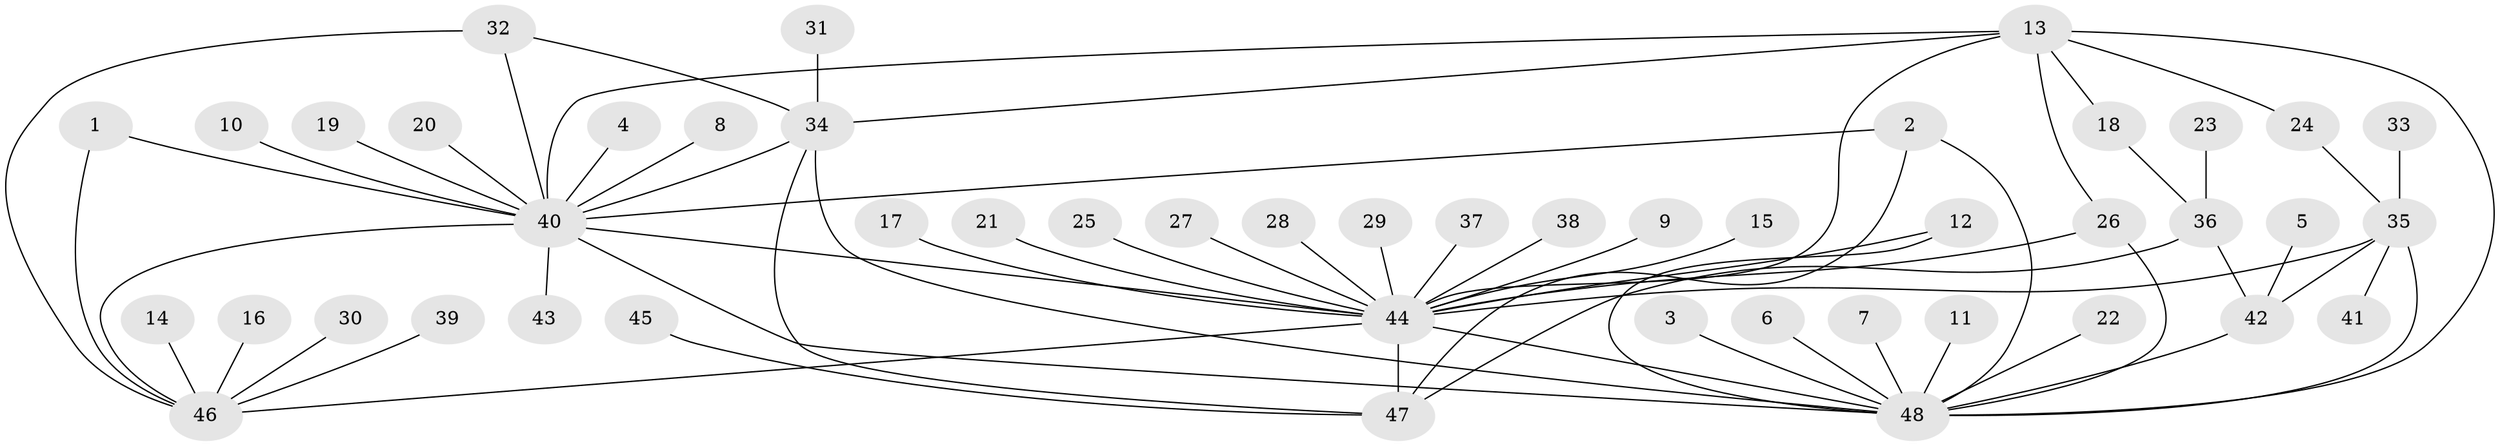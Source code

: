 // original degree distribution, {21: 0.020833333333333332, 9: 0.010416666666666666, 23: 0.010416666666666666, 4: 0.03125, 8: 0.020833333333333332, 2: 0.23958333333333334, 3: 0.11458333333333333, 1: 0.5104166666666666, 6: 0.020833333333333332, 7: 0.010416666666666666, 11: 0.010416666666666666}
// Generated by graph-tools (version 1.1) at 2025/49/03/09/25 03:49:53]
// undirected, 48 vertices, 67 edges
graph export_dot {
graph [start="1"]
  node [color=gray90,style=filled];
  1;
  2;
  3;
  4;
  5;
  6;
  7;
  8;
  9;
  10;
  11;
  12;
  13;
  14;
  15;
  16;
  17;
  18;
  19;
  20;
  21;
  22;
  23;
  24;
  25;
  26;
  27;
  28;
  29;
  30;
  31;
  32;
  33;
  34;
  35;
  36;
  37;
  38;
  39;
  40;
  41;
  42;
  43;
  44;
  45;
  46;
  47;
  48;
  1 -- 40 [weight=1.0];
  1 -- 46 [weight=1.0];
  2 -- 40 [weight=1.0];
  2 -- 47 [weight=1.0];
  2 -- 48 [weight=1.0];
  3 -- 48 [weight=1.0];
  4 -- 40 [weight=1.0];
  5 -- 42 [weight=1.0];
  6 -- 48 [weight=1.0];
  7 -- 48 [weight=1.0];
  8 -- 40 [weight=1.0];
  9 -- 44 [weight=1.0];
  10 -- 40 [weight=1.0];
  11 -- 48 [weight=1.0];
  12 -- 44 [weight=1.0];
  12 -- 48 [weight=1.0];
  13 -- 18 [weight=1.0];
  13 -- 24 [weight=1.0];
  13 -- 26 [weight=1.0];
  13 -- 34 [weight=1.0];
  13 -- 40 [weight=1.0];
  13 -- 44 [weight=1.0];
  13 -- 48 [weight=1.0];
  14 -- 46 [weight=1.0];
  15 -- 44 [weight=1.0];
  16 -- 46 [weight=1.0];
  17 -- 44 [weight=1.0];
  18 -- 36 [weight=1.0];
  19 -- 40 [weight=1.0];
  20 -- 40 [weight=1.0];
  21 -- 44 [weight=1.0];
  22 -- 48 [weight=1.0];
  23 -- 36 [weight=1.0];
  24 -- 35 [weight=1.0];
  25 -- 44 [weight=1.0];
  26 -- 44 [weight=1.0];
  26 -- 48 [weight=1.0];
  27 -- 44 [weight=1.0];
  28 -- 44 [weight=1.0];
  29 -- 44 [weight=2.0];
  30 -- 46 [weight=1.0];
  31 -- 34 [weight=1.0];
  32 -- 34 [weight=1.0];
  32 -- 40 [weight=1.0];
  32 -- 46 [weight=1.0];
  33 -- 35 [weight=1.0];
  34 -- 40 [weight=2.0];
  34 -- 47 [weight=1.0];
  34 -- 48 [weight=2.0];
  35 -- 41 [weight=1.0];
  35 -- 42 [weight=1.0];
  35 -- 44 [weight=1.0];
  35 -- 48 [weight=2.0];
  36 -- 42 [weight=1.0];
  36 -- 47 [weight=1.0];
  37 -- 44 [weight=1.0];
  38 -- 44 [weight=1.0];
  39 -- 46 [weight=1.0];
  40 -- 43 [weight=1.0];
  40 -- 44 [weight=1.0];
  40 -- 46 [weight=1.0];
  40 -- 48 [weight=1.0];
  42 -- 48 [weight=1.0];
  44 -- 46 [weight=1.0];
  44 -- 47 [weight=1.0];
  44 -- 48 [weight=1.0];
  45 -- 47 [weight=1.0];
}
